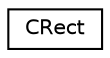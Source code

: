digraph "Graphical Class Hierarchy"
{
  edge [fontname="Helvetica",fontsize="10",labelfontname="Helvetica",labelfontsize="10"];
  node [fontname="Helvetica",fontsize="10",shape=record];
  rankdir="LR";
  Node1 [label="CRect",height=0.2,width=0.4,color="black", fillcolor="white", style="filled",URL="$struct_c_rect.html"];
}
